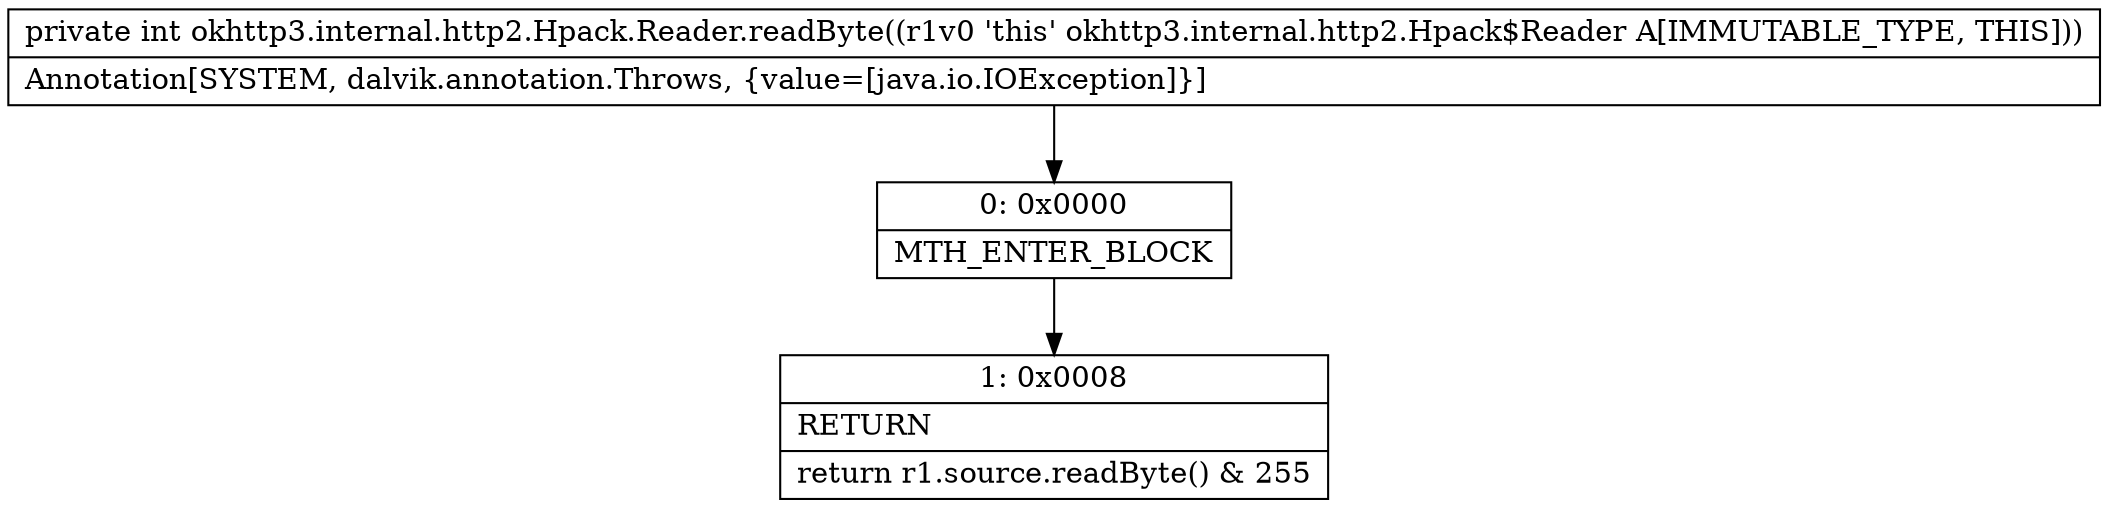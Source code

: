 digraph "CFG forokhttp3.internal.http2.Hpack.Reader.readByte()I" {
Node_0 [shape=record,label="{0\:\ 0x0000|MTH_ENTER_BLOCK\l}"];
Node_1 [shape=record,label="{1\:\ 0x0008|RETURN\l|return r1.source.readByte() & 255\l}"];
MethodNode[shape=record,label="{private int okhttp3.internal.http2.Hpack.Reader.readByte((r1v0 'this' okhttp3.internal.http2.Hpack$Reader A[IMMUTABLE_TYPE, THIS]))  | Annotation[SYSTEM, dalvik.annotation.Throws, \{value=[java.io.IOException]\}]\l}"];
MethodNode -> Node_0;
Node_0 -> Node_1;
}

